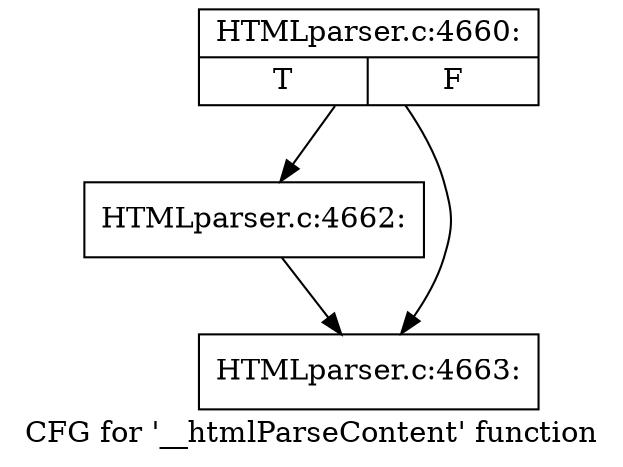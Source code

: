 digraph "CFG for '__htmlParseContent' function" {
	label="CFG for '__htmlParseContent' function";

	Node0x3a6cdd0 [shape=record,label="{HTMLparser.c:4660:|{<s0>T|<s1>F}}"];
	Node0x3a6cdd0 -> Node0x3c9d450;
	Node0x3a6cdd0 -> Node0x3a6ce60;
	Node0x3c9d450 [shape=record,label="{HTMLparser.c:4662:}"];
	Node0x3c9d450 -> Node0x3a6ce60;
	Node0x3a6ce60 [shape=record,label="{HTMLparser.c:4663:}"];
}
